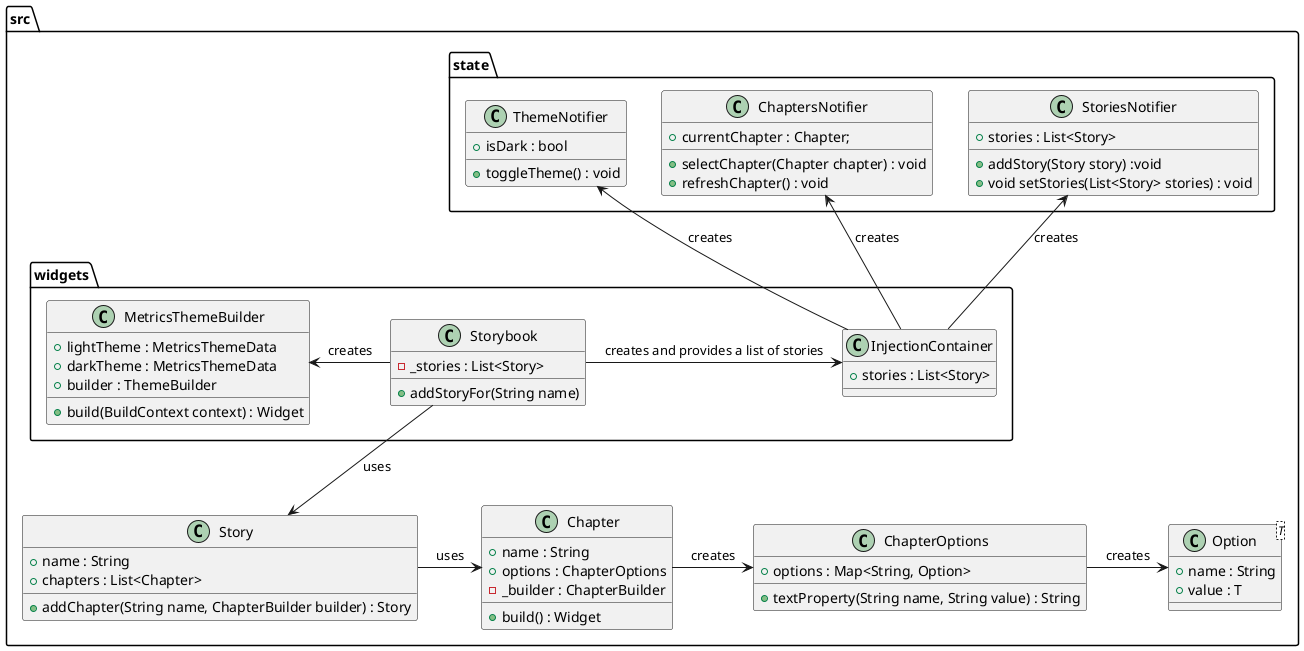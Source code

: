 @startuml metrics_storybook_class_diagram
package src {
    package widgets {
        class Storybook {
            - _stories : List<Story>
            + addStoryFor(String name)
        }

        class InjectionContainer {
            + stories : List<Story>
        }

        class MetricsThemeBuilder {
            + lightTheme : MetricsThemeData
            + darkTheme : MetricsThemeData
            + builder : ThemeBuilder
            + build(BuildContext context) : Widget
        }
    }

    package state {
        class StoriesNotifier {
            + stories : List<Story>
            + addStory(Story story) :void
            + void setStories(List<Story> stories) : void
        }
        class ChaptersNotifier {
            + currentChapter : Chapter;
            + selectChapter(Chapter chapter) : void
            + refreshChapter() : void
        }
        class ThemeNotifier {
            + isDark : bool
            + toggleTheme() : void
        }
    }

    class Story {
        + name : String
        + chapters : List<Chapter>
        + addChapter(String name, ChapterBuilder builder) : Story
    }

    class Chapter {
        + name : String
        + options : ChapterOptions
        - _builder : ChapterBuilder

        + build() : Widget
    }

    class ChapterOptions {
        + options : Map<String, Option>
        + textProperty(String name, String value) : String
    }

    class Option<T> {
        + name : String
        + value : T
    }
}

Storybook -> InjectionContainer : creates and provides a list of stories
Storybook -left-> MetricsThemeBuilder : creates
InjectionContainer -up-> StoriesNotifier : creates
InjectionContainer -up-> ChaptersNotifier : creates
InjectionContainer -up-> ThemeNotifier : creates
Storybook -down-> Story : uses
Story -right-> Chapter : uses
Chapter -right-> ChapterOptions : creates
ChapterOptions -> Option : creates
@enduml
